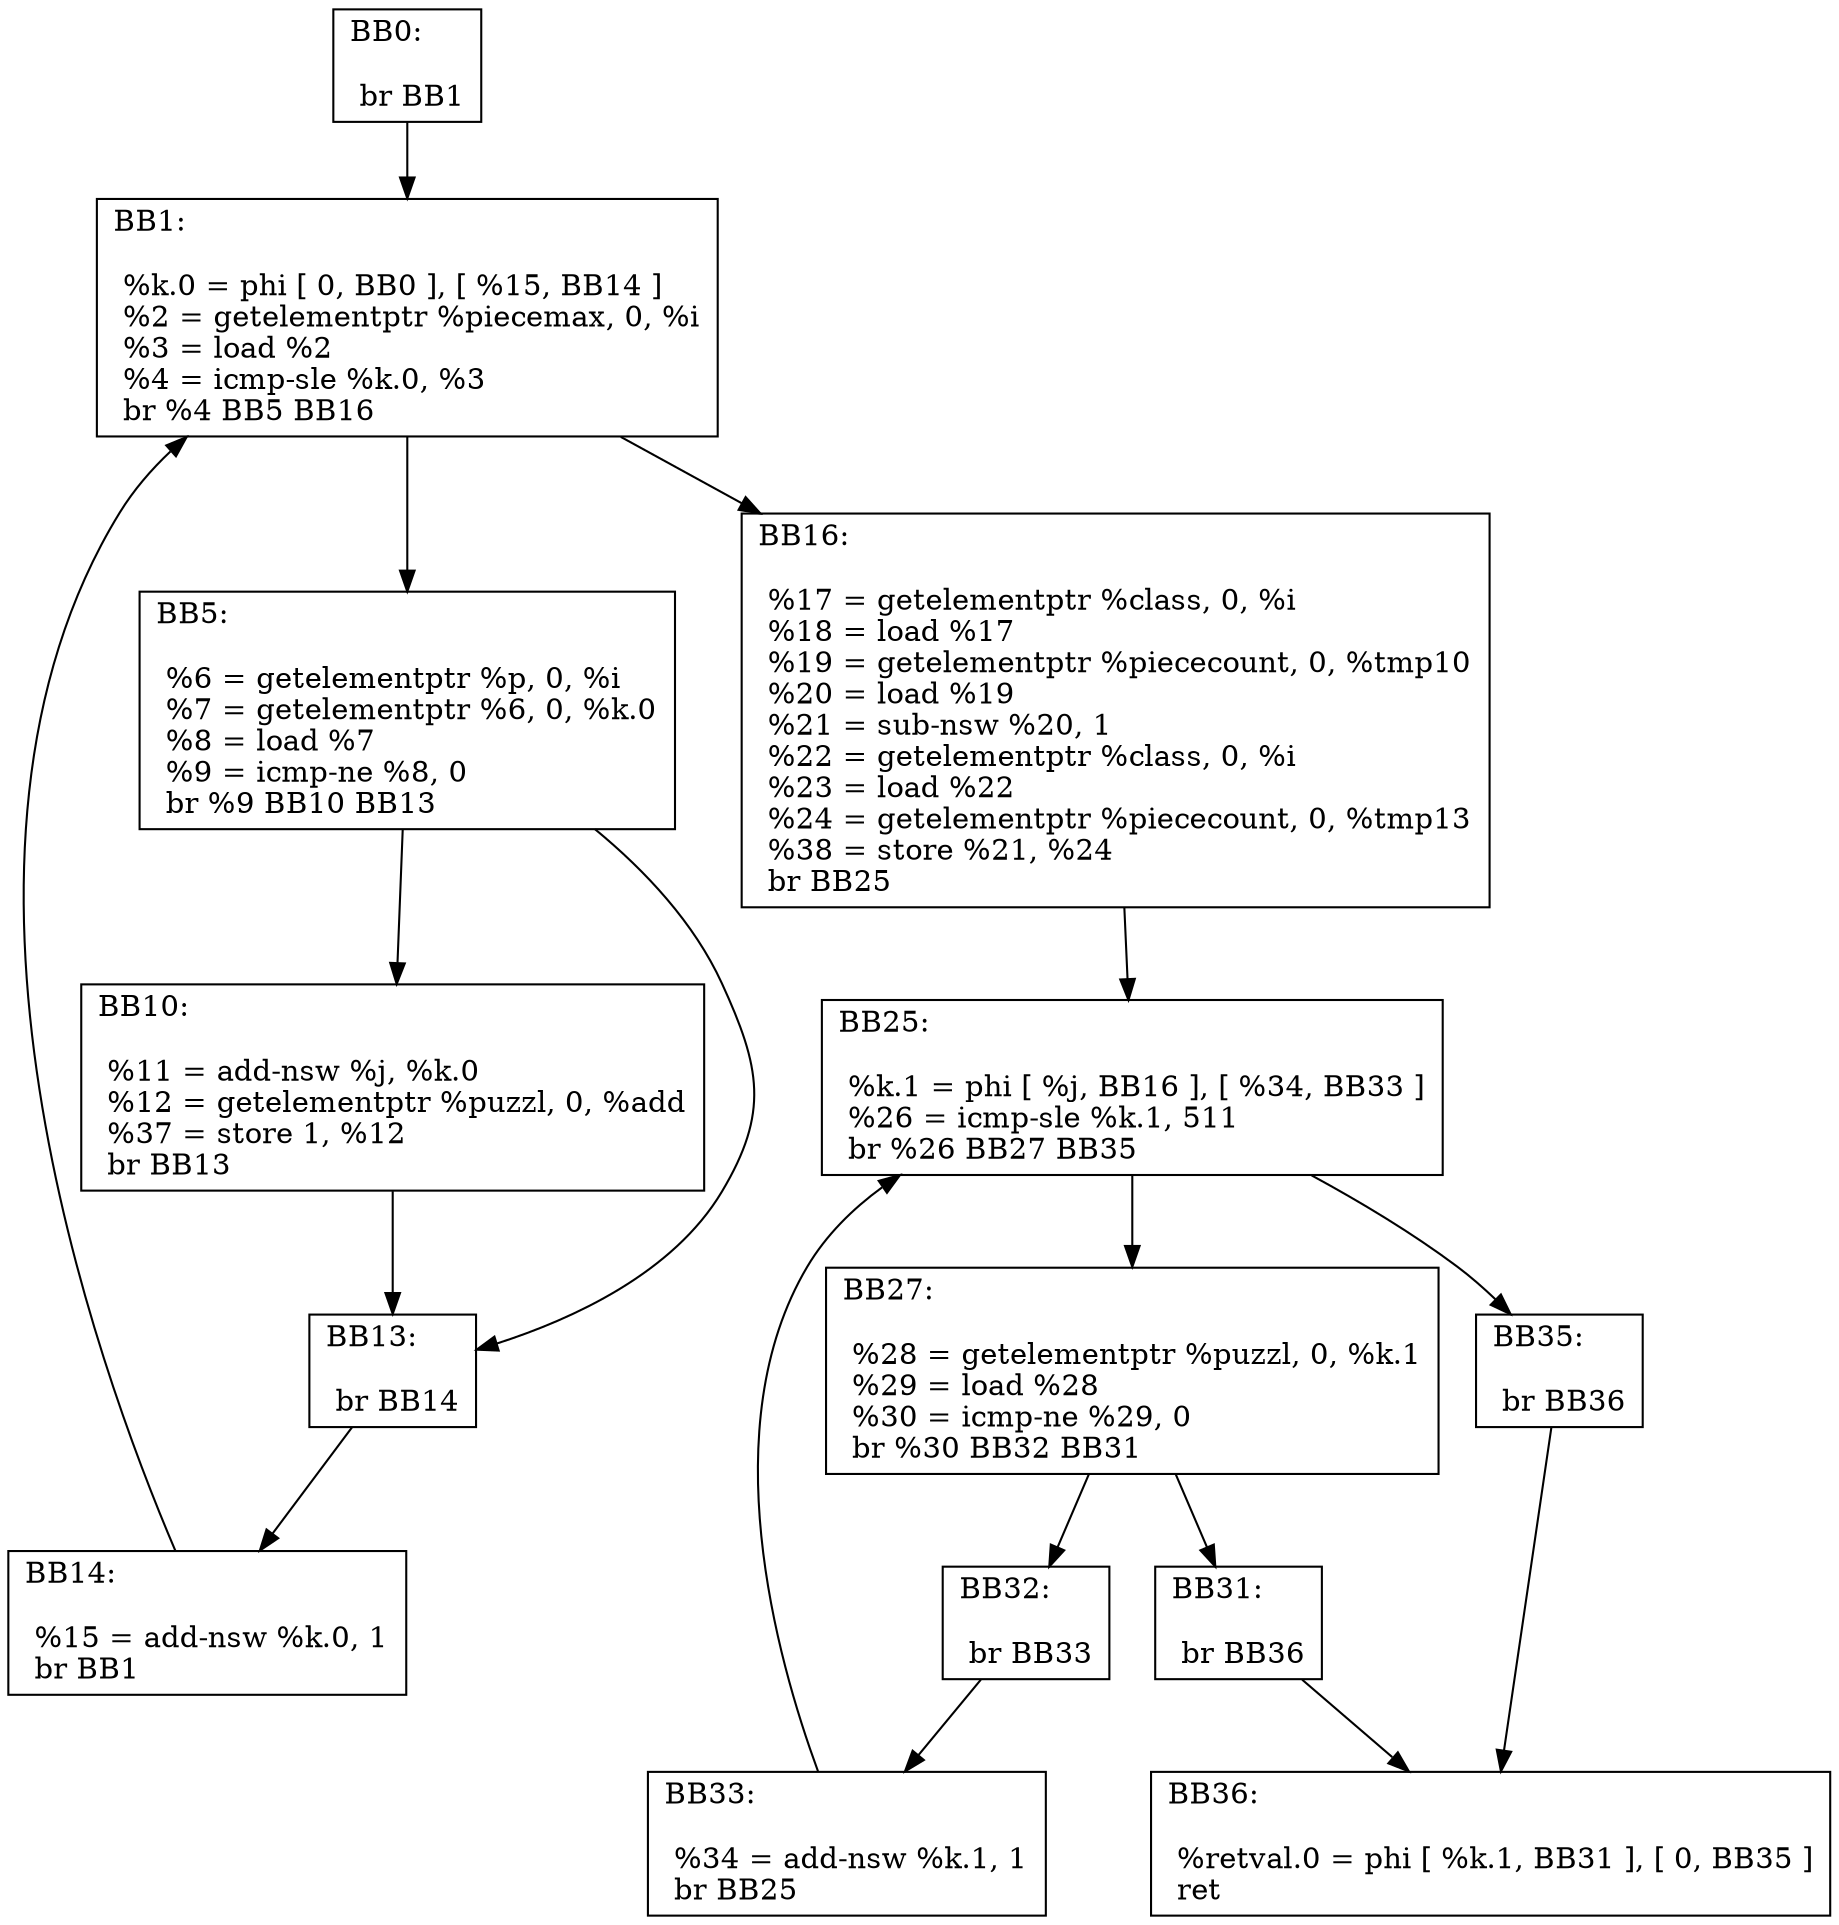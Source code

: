 digraph "CFG for 'Place' function" {
	AA0 [shape=record, label="{BB0:\l\l  br  BB1\l}"];
	AA0 -> AA1
	AA1 [shape=record, label="{BB1:\l\l  %k.0 = phi [ 0, BB0 ], [  %15, BB14 ]\l %2 = getelementptr %piecemax,  0,  %i\l %3 = load %2\l %4 = icmp-sle %k.0,  %3\l br %4 BB5 BB16\l}"];
	AA1 -> AA5
	AA1 -> AA16
	AA5 [shape=record, label="{BB5:\l\l  %6 = getelementptr %p,  0,  %i\l %7 = getelementptr %6,  0,  %k.0\l %8 = load %7\l %9 = icmp-ne %8,  0\l br %9 BB10 BB13\l}"];
	AA5 -> AA10
	AA5 -> AA13
	AA10 [shape=record, label="{BB10:\l\l  %11 = add-nsw %j,  %k.0\l %12 = getelementptr %puzzl,  0,  %add\l %37 = store 1,  %12\l br  BB13\l}"];
	AA10 -> AA13
	AA13 [shape=record, label="{BB13:\l\l  br  BB14\l}"];
	AA13 -> AA14
	AA14 [shape=record, label="{BB14:\l\l  %15 = add-nsw %k.0,  1\l br  BB1\l}"];
	AA14 -> AA1
	AA16 [shape=record, label="{BB16:\l\l  %17 = getelementptr %class,  0,  %i\l %18 = load %17\l %19 = getelementptr %piececount,  0,  %tmp10\l %20 = load %19\l %21 = sub-nsw %20,  1\l %22 = getelementptr %class,  0,  %i\l %23 = load %22\l %24 = getelementptr %piececount,  0,  %tmp13\l %38 = store %21,  %24\l br  BB25\l}"];
	AA16 -> AA25
	AA25 [shape=record, label="{BB25:\l\l  %k.1 = phi [  %j, BB16 ], [  %34, BB33 ]\l %26 = icmp-sle %k.1,  511\l br %26 BB27 BB35\l}"];
	AA25 -> AA27
	AA25 -> AA35
	AA27 [shape=record, label="{BB27:\l\l  %28 = getelementptr %puzzl,  0,  %k.1\l %29 = load %28\l %30 = icmp-ne %29,  0\l br %30 BB32 BB31\l}"];
	AA27 -> AA32
	AA27 -> AA31
	AA31 [shape=record, label="{BB31:\l\l  br  BB36\l}"];
	AA31 -> AA36
	AA32 [shape=record, label="{BB32:\l\l  br  BB33\l}"];
	AA32 -> AA33
	AA33 [shape=record, label="{BB33:\l\l  %34 = add-nsw %k.1,  1\l br  BB25\l}"];
	AA33 -> AA25
	AA35 [shape=record, label="{BB35:\l\l  br  BB36\l}"];
	AA35 -> AA36
	AA36 [shape=record, label="{BB36:\l\l  %retval.0 = phi [  %k.1, BB31 ], [ 0, BB35 ]\l ret \l}"];
}

